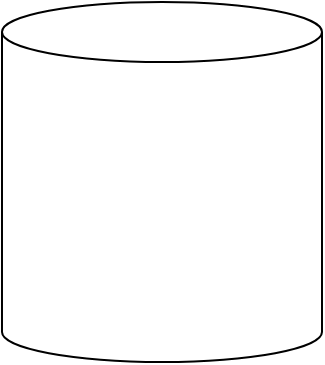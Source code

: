 <mxfile version="13.10.0" type="embed">
    <diagram id="qQVsw1bNnskc888GCBLN" name="第 1 页">
        <mxGraphModel dx="520" dy="510" grid="1" gridSize="10" guides="1" tooltips="1" connect="1" arrows="1" fold="1" page="1" pageScale="1" pageWidth="827" pageHeight="1169" background="none" math="0" shadow="0">
            <root>
                <mxCell id="0"/>
                <mxCell id="1" parent="0"/>
                <mxCell id="2" value="" style="shape=cylinder3;whiteSpace=wrap;html=1;boundedLbl=1;backgroundOutline=1;size=15;" vertex="1" parent="1">
                    <mxGeometry x="140" y="120" width="160" height="180" as="geometry"/>
                </mxCell>
            </root>
        </mxGraphModel>
    </diagram>
</mxfile>